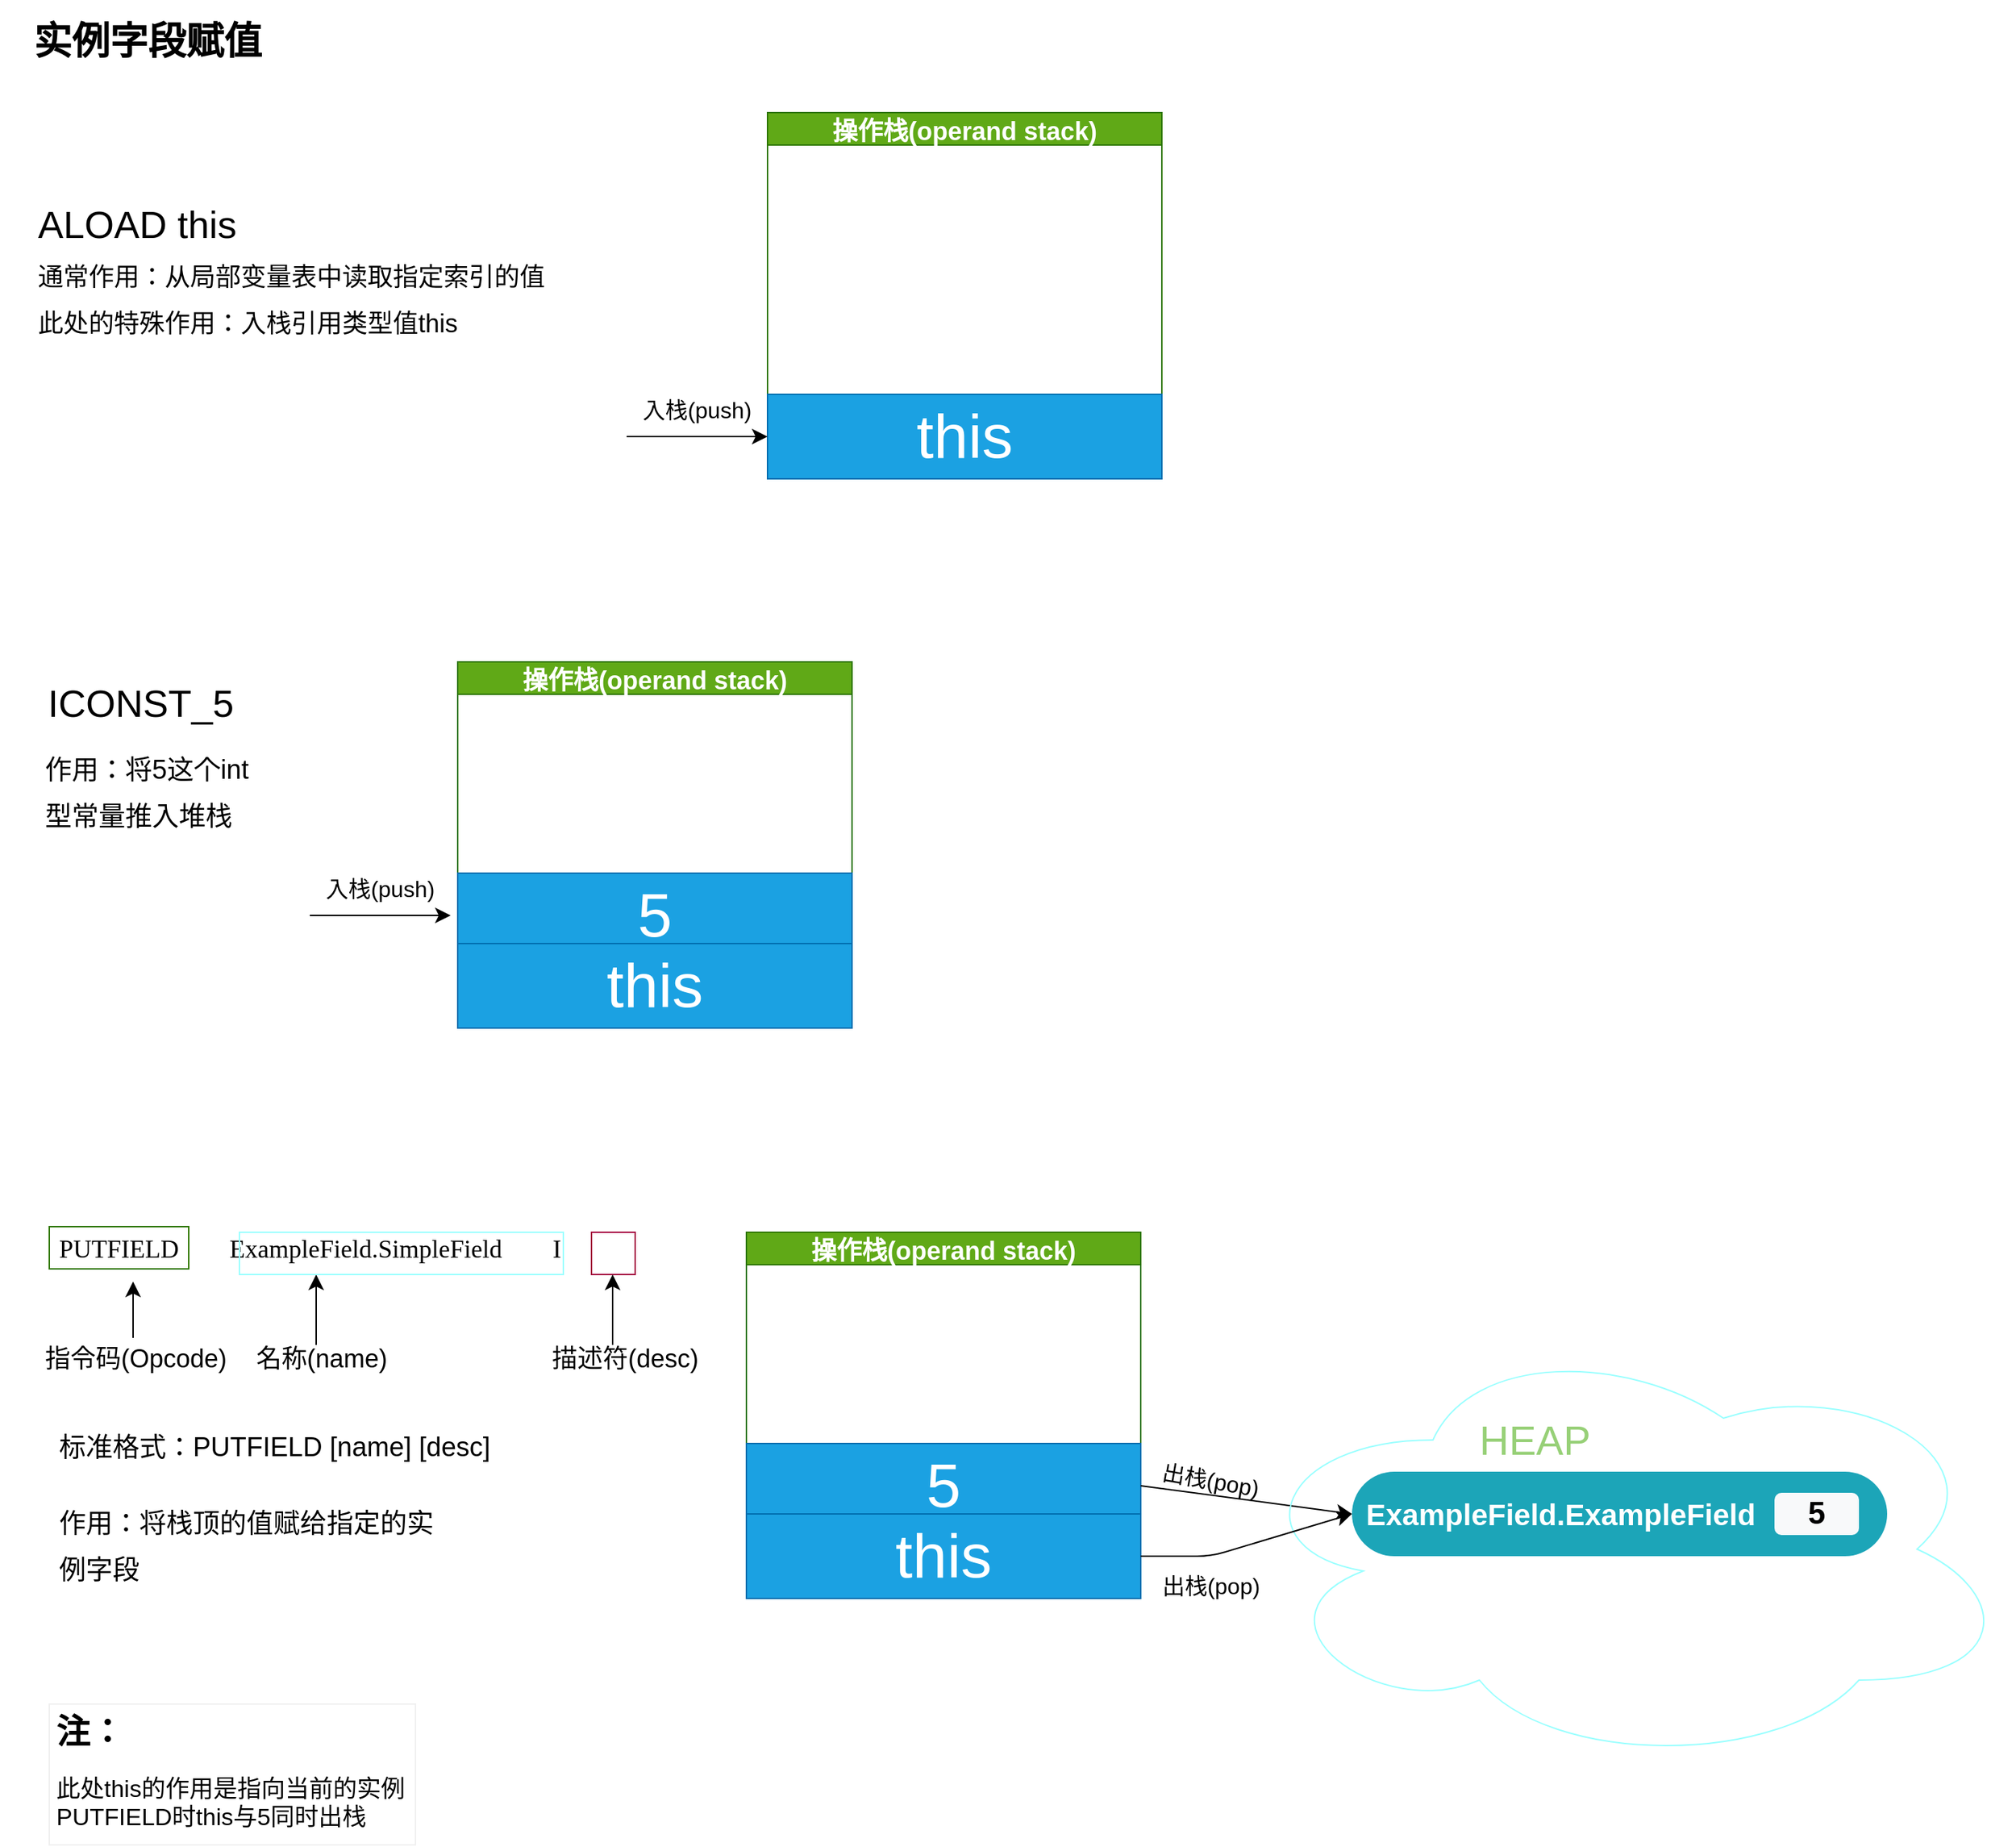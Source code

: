 <mxfile version="14.6.13" type="device"><diagram id="1m1ts0LPYP2l2mCooUxy" name="第 1 页"><mxGraphModel dx="766" dy="750" grid="1" gridSize="10" guides="1" tooltips="1" connect="1" arrows="1" fold="1" page="1" pageScale="1" pageWidth="1654" pageHeight="1169" math="0" shadow="0"><root><mxCell id="0"/><mxCell id="1" parent="0"/><mxCell id="PgmQldXQy96d4sEHxIM0-2" value="实例字段赋值" style="text;html=1;strokeColor=none;fillColor=none;align=center;verticalAlign=middle;whiteSpace=wrap;rounded=0;fontSize=27;fontStyle=1" parent="1" vertex="1"><mxGeometry x="55" y="30" width="210" height="60" as="geometry"/></mxCell><mxCell id="au_fLAocJONKKY0ILOkj-3" value="ICONST_5" style="text;html=1;strokeColor=none;fillColor=none;align=center;verticalAlign=middle;whiteSpace=wrap;rounded=0;fontSize=27;" parent="1" vertex="1"><mxGeometry x="80" y="510" width="150" height="40" as="geometry"/></mxCell><mxCell id="au_fLAocJONKKY0ILOkj-4" value="&lt;font style=&quot;font-size: 19px&quot;&gt;作用：将5这个int型常量推入堆栈&lt;/font&gt;" style="text;html=1;strokeColor=none;fillColor=none;align=left;verticalAlign=middle;whiteSpace=wrap;rounded=0;fontSize=27;" parent="1" vertex="1"><mxGeometry x="85" y="550" width="150" height="80" as="geometry"/></mxCell><mxCell id="au_fLAocJONKKY0ILOkj-7" value="" style="endArrow=classic;html=1;fontSize=22;endSize=8;startSize=8;" parent="1" edge="1"><mxGeometry width="50" height="50" relative="1" as="geometry"><mxPoint x="275" y="680" as="sourcePoint"/><mxPoint x="375" y="680" as="targetPoint"/></mxGeometry></mxCell><mxCell id="au_fLAocJONKKY0ILOkj-8" value="&lt;font style=&quot;font-size: 16px&quot;&gt;入栈(push)&lt;/font&gt;" style="text;html=1;strokeColor=none;fillColor=none;align=center;verticalAlign=middle;whiteSpace=wrap;rounded=0;fontSize=22;" parent="1" vertex="1"><mxGeometry x="285" y="650" width="80" height="20" as="geometry"/></mxCell><mxCell id="au_fLAocJONKKY0ILOkj-9" value="&lt;font face=&quot;Comic Sans MS&quot; style=&quot;font-size: 18px&quot;&gt;PUTFIELD&amp;nbsp; &amp;nbsp; &amp;nbsp; &amp;nbsp; ExampleField.SimpleField&amp;nbsp; &amp;nbsp; &amp;nbsp; &amp;nbsp; I&lt;/font&gt;" style="text;whiteSpace=wrap;html=1;fontSize=18;" parent="1" vertex="1"><mxGeometry x="95" y="900" width="420" height="40" as="geometry"/></mxCell><mxCell id="au_fLAocJONKKY0ILOkj-10" value="&lt;font style=&quot;font-size: 19px&quot;&gt;作用：将栈顶的值赋给指定的实例字段&lt;/font&gt;" style="text;html=1;strokeColor=none;fillColor=none;align=left;verticalAlign=middle;whiteSpace=wrap;rounded=0;fontSize=27;" parent="1" vertex="1"><mxGeometry x="95" y="1085" width="280" height="80" as="geometry"/></mxCell><mxCell id="au_fLAocJONKKY0ILOkj-11" value="" style="endArrow=classic;html=1;fontSize=18;startSize=8;endSize=8;" parent="1" edge="1"><mxGeometry width="50" height="50" relative="1" as="geometry"><mxPoint x="149.5" y="980" as="sourcePoint"/><mxPoint x="149.5" y="940" as="targetPoint"/></mxGeometry></mxCell><mxCell id="au_fLAocJONKKY0ILOkj-12" value="" style="rounded=0;whiteSpace=wrap;html=1;fontSize=18;strokeColor=#2D7600;fontColor=#ffffff;fillColor=none;strokeWidth=1;" parent="1" vertex="1"><mxGeometry x="90" y="901" width="99" height="30" as="geometry"/></mxCell><mxCell id="au_fLAocJONKKY0ILOkj-13" value="指令码(Opcode)" style="text;html=1;strokeColor=none;fillColor=none;align=left;verticalAlign=middle;whiteSpace=wrap;rounded=0;fontSize=18;" parent="1" vertex="1"><mxGeometry x="85" y="985" width="140" height="20" as="geometry"/></mxCell><mxCell id="au_fLAocJONKKY0ILOkj-15" value="" style="endArrow=classic;html=1;fontSize=18;startSize=8;endSize=8;" parent="1" edge="1"><mxGeometry width="50" height="50" relative="1" as="geometry"><mxPoint x="279.5" y="985" as="sourcePoint"/><mxPoint x="279.5" y="935" as="targetPoint"/></mxGeometry></mxCell><mxCell id="au_fLAocJONKKY0ILOkj-16" value="" style="rounded=0;whiteSpace=wrap;html=1;fontSize=18;strokeWidth=1;fillColor=none;align=left;strokeColor=#99FFFF;" parent="1" vertex="1"><mxGeometry x="225" y="905" width="230" height="30" as="geometry"/></mxCell><mxCell id="au_fLAocJONKKY0ILOkj-17" value="名称(name)" style="text;html=1;strokeColor=none;fillColor=none;align=left;verticalAlign=middle;whiteSpace=wrap;rounded=0;fontSize=18;" parent="1" vertex="1"><mxGeometry x="235" y="985" width="100" height="20" as="geometry"/></mxCell><mxCell id="au_fLAocJONKKY0ILOkj-18" value="" style="rounded=0;whiteSpace=wrap;html=1;fontSize=18;strokeColor=#A50040;strokeWidth=1;align=left;fontColor=#ffffff;fillColor=none;" parent="1" vertex="1"><mxGeometry x="475" y="905" width="31" height="30" as="geometry"/></mxCell><mxCell id="au_fLAocJONKKY0ILOkj-20" value="" style="endArrow=classic;html=1;fontSize=18;startSize=8;endSize=8;" parent="1" edge="1"><mxGeometry width="50" height="50" relative="1" as="geometry"><mxPoint x="490" y="985" as="sourcePoint"/><mxPoint x="490" y="935" as="targetPoint"/></mxGeometry></mxCell><mxCell id="au_fLAocJONKKY0ILOkj-21" value="描述符(desc)" style="text;html=1;strokeColor=none;fillColor=none;align=left;verticalAlign=middle;whiteSpace=wrap;rounded=0;fontSize=18;" parent="1" vertex="1"><mxGeometry x="445" y="985" width="110" height="20" as="geometry"/></mxCell><mxCell id="au_fLAocJONKKY0ILOkj-22" value="&lt;font style=&quot;font-size: 19px&quot;&gt;标准格式：PUTFIELD [name] [desc]&lt;/font&gt;" style="text;html=1;strokeColor=none;fillColor=none;align=left;verticalAlign=middle;whiteSpace=wrap;rounded=0;fontSize=27;" parent="1" vertex="1"><mxGeometry x="95" y="1015" width="340" height="80" as="geometry"/></mxCell><mxCell id="au_fLAocJONKKY0ILOkj-27" value="操作栈(operand stack)" style="swimlane;fontSize=18;fillColor=#60a917;strokeColor=#2D7600;fontColor=#ffffff;" parent="1" vertex="1"><mxGeometry x="585" y="905" width="280" height="260" as="geometry"/></mxCell><mxCell id="au_fLAocJONKKY0ILOkj-28" value="&lt;font style=&quot;font-size: 44px&quot;&gt;5&lt;/font&gt;" style="rounded=0;whiteSpace=wrap;html=1;fontSize=22;fillColor=#1ba1e2;strokeColor=#006EAF;fontColor=#ffffff;" parent="au_fLAocJONKKY0ILOkj-27" vertex="1"><mxGeometry y="150" width="280" height="60" as="geometry"/></mxCell><mxCell id="HZL2Opey6K2CZ5UvcVvn-2" value="&lt;font style=&quot;font-size: 44px&quot;&gt;this&lt;/font&gt;" style="rounded=0;whiteSpace=wrap;html=1;fontSize=22;fillColor=#1ba1e2;strokeColor=#006EAF;fontColor=#ffffff;" parent="au_fLAocJONKKY0ILOkj-27" vertex="1"><mxGeometry y="200" width="280" height="60" as="geometry"/></mxCell><mxCell id="au_fLAocJONKKY0ILOkj-32" value="&lt;font style=&quot;font-size: 16px&quot;&gt;出栈(pop)&lt;/font&gt;" style="text;html=1;strokeColor=none;fillColor=none;align=center;verticalAlign=middle;whiteSpace=wrap;rounded=0;fontSize=22;rotation=10;" parent="1" vertex="1"><mxGeometry x="875" y="1070" width="80" height="20" as="geometry"/></mxCell><mxCell id="au_fLAocJONKKY0ILOkj-34" value="" style="endArrow=classic;html=1;fontSize=22;endSize=8;startSize=8;entryX=0;entryY=0.5;entryDx=0;entryDy=0;" parent="1" target="au_fLAocJONKKY0ILOkj-39" edge="1"><mxGeometry width="50" height="50" relative="1" as="geometry"><mxPoint x="865" y="1085" as="sourcePoint"/><mxPoint x="965" y="1085" as="targetPoint"/></mxGeometry></mxCell><mxCell id="au_fLAocJONKKY0ILOkj-35" value="" style="ellipse;shape=cloud;whiteSpace=wrap;html=1;fontSize=18;strokeColor=#99FFFF;strokeWidth=1;fillColor=none;align=left;" parent="1" vertex="1"><mxGeometry x="935" y="975" width="550" height="310" as="geometry"/></mxCell><mxCell id="au_fLAocJONKKY0ILOkj-37" value="&lt;font color=&quot;#97d077&quot; style=&quot;font-size: 29px&quot;&gt;HEAP&lt;/font&gt;" style="text;html=1;align=center;verticalAlign=middle;whiteSpace=wrap;rounded=0;fontSize=18;fontColor=#000000;" parent="1" vertex="1"><mxGeometry x="1105" y="1035" width="80" height="35" as="geometry"/></mxCell><mxCell id="au_fLAocJONKKY0ILOkj-39" value="&lt;font style=&quot;font-size: 21px&quot;&gt;ExampleField.ExampleField&lt;/font&gt;" style="rounded=1;whiteSpace=wrap;html=1;arcSize=50;strokeColor=none;strokeWidth=1;fillColor=#1CA5B8;fontColor=#ffffff;whiteSpace=wrap;align=left;verticalAlign=middle;spacingLeft=0;fontStyle=1;fontSize=14;spacing=10;" parent="1" vertex="1"><mxGeometry x="1015" y="1075" width="380" height="60" as="geometry"/></mxCell><mxCell id="au_fLAocJONKKY0ILOkj-40" value="&lt;font style=&quot;font-size: 22px&quot;&gt;5&lt;/font&gt;" style="html=1;shadow=0;dashed=0;shape=mxgraph.bootstrap.rrect;rSize=5;strokeColor=none;strokeWidth=1;fillColor=#F8F9FA;fontColor=#000000;whiteSpace=wrap;align=center;verticalAlign=middle;spacingLeft=0;fontStyle=1;fontSize=14;spacing=5;" parent="1" vertex="1"><mxGeometry x="1315" y="1090" width="60" height="30" as="geometry"/></mxCell><mxCell id="HZL2Opey6K2CZ5UvcVvn-3" value="" style="endArrow=classic;html=1;fontSize=22;endSize=8;startSize=8;entryX=0;entryY=0.5;entryDx=0;entryDy=0;exitX=1;exitY=0.5;exitDx=0;exitDy=0;" parent="1" source="HZL2Opey6K2CZ5UvcVvn-2" target="au_fLAocJONKKY0ILOkj-39" edge="1"><mxGeometry width="50" height="50" relative="1" as="geometry"><mxPoint x="865" y="1085" as="sourcePoint"/><mxPoint x="1015" y="1105" as="targetPoint"/><Array as="points"><mxPoint x="915" y="1135"/></Array></mxGeometry></mxCell><mxCell id="HZL2Opey6K2CZ5UvcVvn-4" value="&lt;font style=&quot;font-size: 16px&quot;&gt;出栈(pop)&lt;/font&gt;" style="text;html=1;strokeColor=none;fillColor=none;align=center;verticalAlign=middle;whiteSpace=wrap;rounded=0;fontSize=22;rotation=0;" parent="1" vertex="1"><mxGeometry x="875" y="1145" width="80" height="20" as="geometry"/></mxCell><mxCell id="EJ4aO-0B-yXr4BfqD0t7-3" value="ALOAD this" style="text;html=1;strokeColor=none;fillColor=none;align=left;verticalAlign=middle;whiteSpace=wrap;rounded=0;fontSize=27;" parent="1" vertex="1"><mxGeometry x="80" y="170" width="310" height="40" as="geometry"/></mxCell><mxCell id="EJ4aO-0B-yXr4BfqD0t7-4" value="&lt;font style=&quot;font-size: 18px&quot;&gt;通常作用：从局部变量表中读取指定索引的值&lt;br&gt;此处的特殊作用：入栈引用类型值this&lt;br&gt;&lt;/font&gt;" style="text;html=1;strokeColor=none;fillColor=none;align=left;verticalAlign=middle;whiteSpace=wrap;rounded=0;fontSize=27;" parent="1" vertex="1"><mxGeometry x="80" y="210" width="390" height="60" as="geometry"/></mxCell><mxCell id="EJ4aO-0B-yXr4BfqD0t7-5" value="操作栈(operand stack)" style="swimlane;fontSize=18;fillColor=#60a917;strokeColor=#2D7600;fontColor=#ffffff;" parent="1" vertex="1"><mxGeometry x="380" y="500" width="280" height="260" as="geometry"/></mxCell><mxCell id="EJ4aO-0B-yXr4BfqD0t7-6" value="&lt;font style=&quot;font-size: 44px&quot;&gt;5&lt;/font&gt;" style="rounded=0;whiteSpace=wrap;html=1;fontSize=22;fillColor=#1ba1e2;strokeColor=#006EAF;fontColor=#ffffff;" parent="EJ4aO-0B-yXr4BfqD0t7-5" vertex="1"><mxGeometry y="150" width="280" height="60" as="geometry"/></mxCell><mxCell id="EJ4aO-0B-yXr4BfqD0t7-7" value="&lt;font style=&quot;font-size: 44px&quot;&gt;this&lt;/font&gt;" style="rounded=0;whiteSpace=wrap;html=1;fontSize=22;fillColor=#1ba1e2;strokeColor=#006EAF;fontColor=#ffffff;" parent="EJ4aO-0B-yXr4BfqD0t7-5" vertex="1"><mxGeometry y="200" width="280" height="60" as="geometry"/></mxCell><mxCell id="EJ4aO-0B-yXr4BfqD0t7-9" value="操作栈(operand stack)" style="swimlane;fontSize=18;fillColor=#60a917;strokeColor=#2D7600;fontColor=#ffffff;" parent="1" vertex="1"><mxGeometry x="600" y="110" width="280" height="260" as="geometry"/></mxCell><mxCell id="EJ4aO-0B-yXr4BfqD0t7-11" value="&lt;font style=&quot;font-size: 44px&quot;&gt;this&lt;/font&gt;" style="rounded=0;whiteSpace=wrap;html=1;fontSize=22;fillColor=#1ba1e2;strokeColor=#006EAF;fontColor=#ffffff;" parent="EJ4aO-0B-yXr4BfqD0t7-9" vertex="1"><mxGeometry y="200" width="280" height="60" as="geometry"/></mxCell><mxCell id="EJ4aO-0B-yXr4BfqD0t7-12" value="" style="endArrow=classic;html=1;fontSize=22;endSize=8;startSize=8;" parent="1" edge="1"><mxGeometry width="50" height="50" relative="1" as="geometry"><mxPoint x="500" y="340" as="sourcePoint"/><mxPoint x="600" y="340" as="targetPoint"/></mxGeometry></mxCell><mxCell id="EJ4aO-0B-yXr4BfqD0t7-13" value="&lt;font style=&quot;font-size: 16px&quot;&gt;入栈(push)&lt;/font&gt;" style="text;html=1;strokeColor=none;fillColor=none;align=center;verticalAlign=middle;whiteSpace=wrap;rounded=0;fontSize=22;" parent="1" vertex="1"><mxGeometry x="510" y="310" width="80" height="20" as="geometry"/></mxCell><mxCell id="EJ4aO-0B-yXr4BfqD0t7-14" value="&lt;h1&gt;注：&lt;/h1&gt;&lt;div&gt;&lt;span style=&quot;font-size: 17px&quot;&gt;此处this的作用是指向当前的实例&lt;/span&gt;&lt;/div&gt;&lt;div&gt;&lt;span style=&quot;font-size: 17px&quot;&gt;PUTFIELD时this与5同时出栈&lt;/span&gt;&lt;/div&gt;" style="text;html=1;fillColor=none;spacing=5;spacingTop=-20;whiteSpace=wrap;overflow=hidden;rounded=0;strokeColor=#f0f0f0;" parent="1" vertex="1"><mxGeometry x="90" y="1240" width="260" height="100" as="geometry"/></mxCell></root></mxGraphModel></diagram></mxfile>